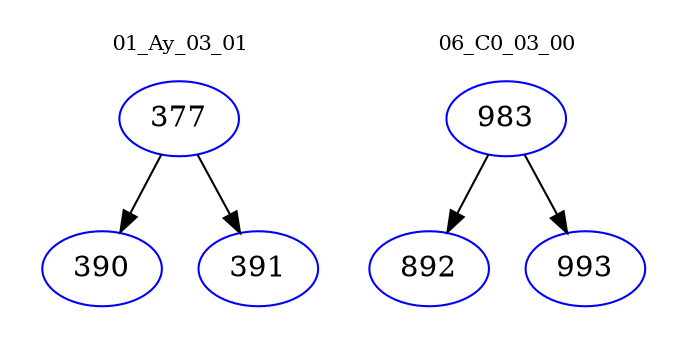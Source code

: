 digraph{
subgraph cluster_0 {
color = white
label = "01_Ay_03_01";
fontsize=10;
T0_377 [label="377", color="blue"]
T0_377 -> T0_390 [color="black"]
T0_390 [label="390", color="blue"]
T0_377 -> T0_391 [color="black"]
T0_391 [label="391", color="blue"]
}
subgraph cluster_1 {
color = white
label = "06_C0_03_00";
fontsize=10;
T1_983 [label="983", color="blue"]
T1_983 -> T1_892 [color="black"]
T1_892 [label="892", color="blue"]
T1_983 -> T1_993 [color="black"]
T1_993 [label="993", color="blue"]
}
}
